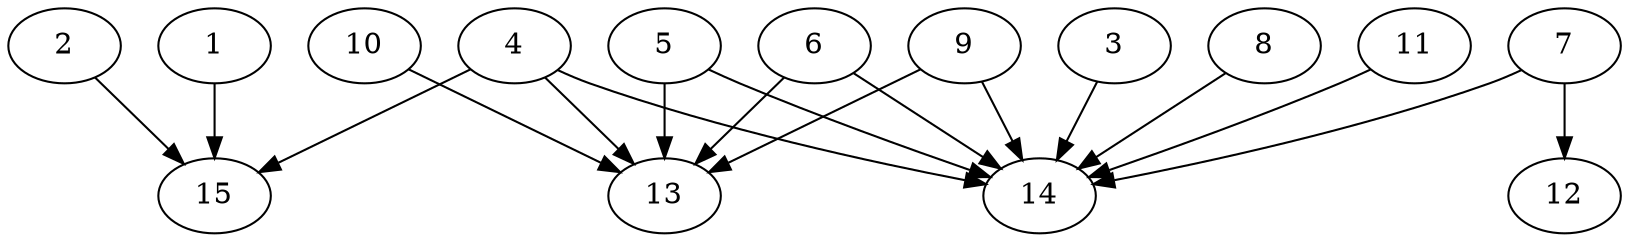 // DAG automatically generated by daggen at Thu Oct  3 13:59:27 2019
// ./daggen --dot -n 15 --ccr 0.4 --fat 0.9 --regular 0.9 --density 0.7 --mindata 5242880 --maxdata 52428800 
digraph G {
  1 [size="122273280", alpha="0.20", expect_size="48909312"] 
  1 -> 15 [size ="48909312"]
  2 [size="30873600", alpha="0.17", expect_size="12349440"] 
  2 -> 15 [size ="12349440"]
  3 [size="18193920", alpha="0.14", expect_size="7277568"] 
  3 -> 14 [size ="7277568"]
  4 [size="118172160", alpha="0.13", expect_size="47268864"] 
  4 -> 13 [size ="47268864"]
  4 -> 14 [size ="47268864"]
  4 -> 15 [size ="47268864"]
  5 [size="117468160", alpha="0.16", expect_size="46987264"] 
  5 -> 13 [size ="46987264"]
  5 -> 14 [size ="46987264"]
  6 [size="33973760", alpha="0.04", expect_size="13589504"] 
  6 -> 13 [size ="13589504"]
  6 -> 14 [size ="13589504"]
  7 [size="122485760", alpha="0.13", expect_size="48994304"] 
  7 -> 12 [size ="48994304"]
  7 -> 14 [size ="48994304"]
  8 [size="58841600", alpha="0.11", expect_size="23536640"] 
  8 -> 14 [size ="23536640"]
  9 [size="117409280", alpha="0.00", expect_size="46963712"] 
  9 -> 13 [size ="46963712"]
  9 -> 14 [size ="46963712"]
  10 [size="14028800", alpha="0.13", expect_size="5611520"] 
  10 -> 13 [size ="5611520"]
  11 [size="66101760", alpha="0.16", expect_size="26440704"] 
  11 -> 14 [size ="26440704"]
  12 [size="64245760", alpha="0.18", expect_size="25698304"] 
  13 [size="44490240", alpha="0.07", expect_size="17796096"] 
  14 [size="126520320", alpha="0.09", expect_size="50608128"] 
  15 [size="87160320", alpha="0.16", expect_size="34864128"] 
}
